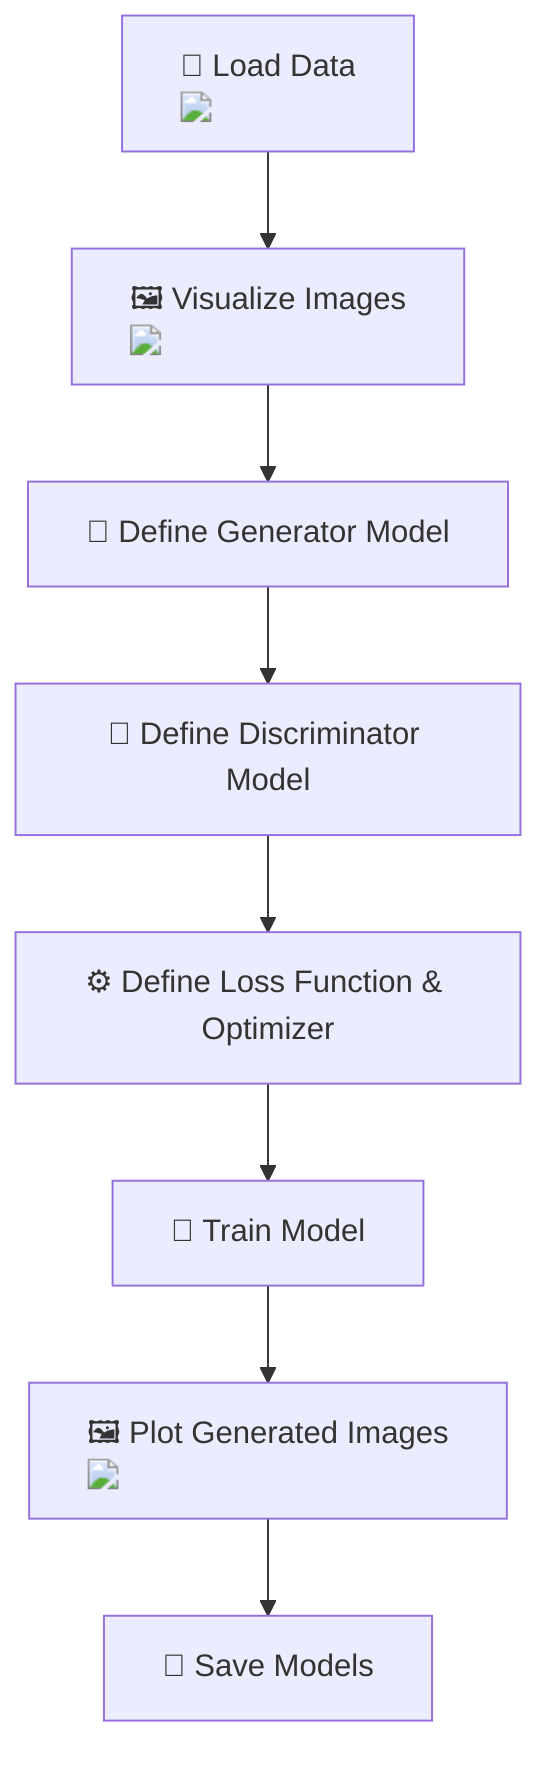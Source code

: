 flowchart TD
    A["📁 Load Data <br/> <img src='../input/face-mask-lite-dataset/without_mask' />"] --> B["🖼️ Visualize Images <br/> <img src='path/to/plot.svg'/>"]
    B --> C["🧠 Define Generator Model"]
    C --> D["🧠 Define Discriminator Model"]
    D --> E["⚙️ Define Loss Function & Optimizer"]
    E --> F["🔄 Train Model"]
    F --> G["🖼️ Plot Generated Images <br/> <img src='path/to/plot.svg'/>"]
    G --> H["💾 Save Models"]